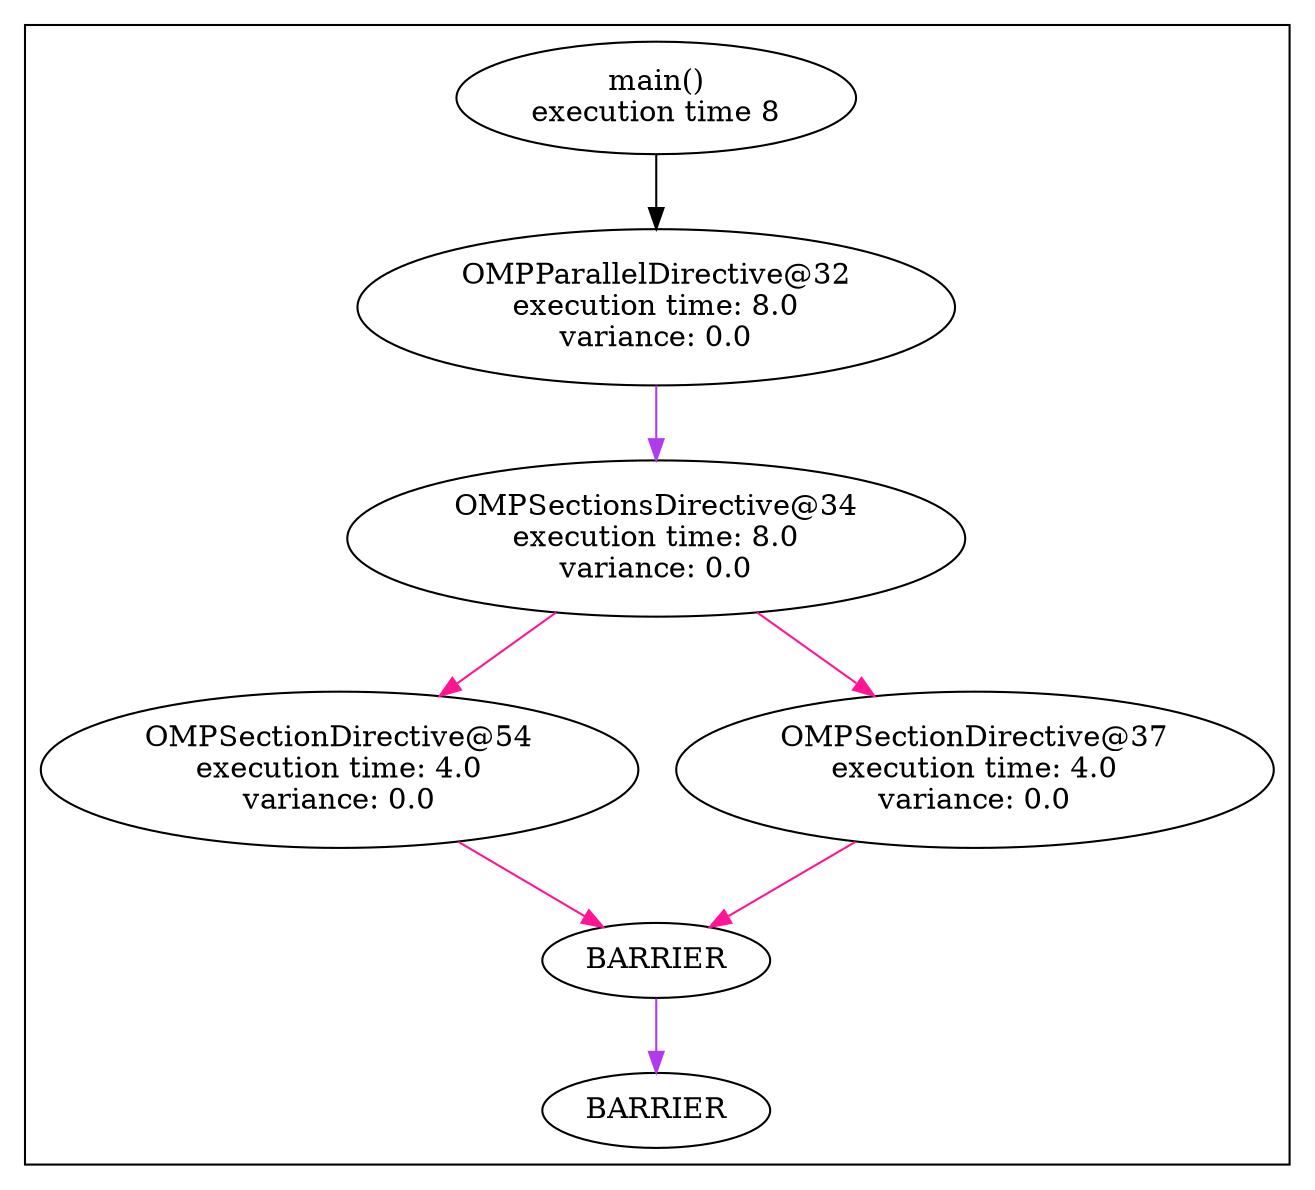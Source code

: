 digraph G {
	graph [bb="0,0,534,566",
		compound=true
	];
	node [label="\N"];
	subgraph cluster_0 {
		graph [bb="8,8,526,558"];
		10		 [height=0.74639,
			label="main()\nexecution time 8",
			pos="267,523",
			root=10,
			width=2.1972];
		32		 [height=1.041,
			label="OMPParallelDirective@32\nexecution time: 8.0\nvariance: 0.0",
			pos="267,422",
			root=10,
			width=3.346];
		10 -> 32		 [pos="e,267,459.63 267,495.99 267,487.91 267,478.75 267,469.72"];
		54		 [height=1.041,
			label="OMPSectionDirective@54\nexecution time: 4.0\nvariance: 0.0",
			pos="137,198",
			root=10,
			width=3.346];
		"34_end"		 [height=0.5,
			label=BARRIER,
			pos="267,106",
			root=10,
			width=1.4305];
		54 -> "34_end"		 [color=deeppink1,
			pos="e,244.72,122.42 185.41,163.49 202.42,151.71 221.07,138.8 236.23,128.3"];
		"32_end"		 [height=0.5,
			label=BARRIER,
			pos="267,34",
			root=10,
			width=1.4305];
		37		 [height=1.041,
			label="OMPSectionDirective@37\nexecution time: 4.0\nvariance: 0.0",
			pos="397,198",
			root=10,
			width=3.346];
		37 -> "34_end"		 [color=deeppink1,
			pos="e,289.28,122.42 348.59,163.49 331.58,151.71 312.93,138.8 297.77,128.3"];
		34		 [height=1.041,
			label="OMPSectionsDirective@34\nexecution time: 8.0\nvariance: 0.0",
			pos="267,310",
			root=10,
			width=3.4507];
		34 -> 54		 [color=deeppink1,
			pos="e,177.63,233.38 226.22,274.5 213.28,263.54 198.83,251.32 185.4,239.96"];
		34 -> 37		 [color=deeppink1,
			pos="e,356.37,233.38 307.78,274.5 320.72,263.54 335.17,251.32 348.6,239.96"];
		32 -> 34		 [color=darkorchid2,
			pos="e,267,347.84 267,384.37 267,375.93 267,366.83 267,358.01"];
		"34_end" -> "32_end"		 [color=darkorchid2,
			pos="e,267,52.104 267,87.697 267,79.983 267,70.712 267,62.112"];
	}
}
